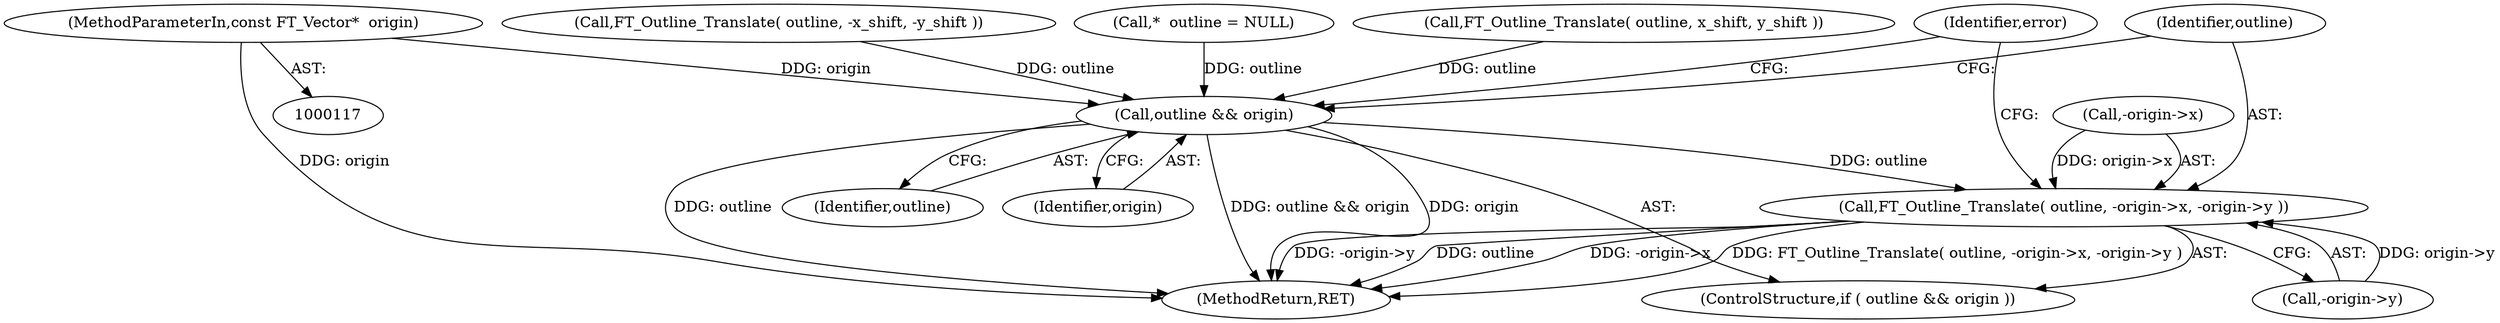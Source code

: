 digraph "0_savannah_6305b869d86ff415a33576df6d43729673c66eee_0@pointer" {
"1000121" [label="(MethodParameterIn,const FT_Vector*  origin)"];
"1000638" [label="(Call,outline && origin)"];
"1000641" [label="(Call,FT_Outline_Translate( outline, -origin->x, -origin->y ))"];
"1000653" [label="(MethodReturn,RET)"];
"1000637" [label="(ControlStructure,if ( outline && origin ))"];
"1000639" [label="(Identifier,outline)"];
"1000126" [label="(Call,*  outline = NULL)"];
"1000641" [label="(Call,FT_Outline_Translate( outline, -origin->x, -origin->y ))"];
"1000642" [label="(Identifier,outline)"];
"1000121" [label="(MethodParameterIn,const FT_Vector*  origin)"];
"1000600" [label="(Call,FT_Outline_Translate( outline, x_shift, y_shift ))"];
"1000638" [label="(Call,outline && origin)"];
"1000643" [label="(Call,-origin->x)"];
"1000647" [label="(Call,-origin->y)"];
"1000640" [label="(Identifier,origin)"];
"1000445" [label="(Call,FT_Outline_Translate( outline, -x_shift, -y_shift ))"];
"1000652" [label="(Identifier,error)"];
"1000121" -> "1000117"  [label="AST: "];
"1000121" -> "1000653"  [label="DDG: origin"];
"1000121" -> "1000638"  [label="DDG: origin"];
"1000638" -> "1000637"  [label="AST: "];
"1000638" -> "1000639"  [label="CFG: "];
"1000638" -> "1000640"  [label="CFG: "];
"1000639" -> "1000638"  [label="AST: "];
"1000640" -> "1000638"  [label="AST: "];
"1000642" -> "1000638"  [label="CFG: "];
"1000652" -> "1000638"  [label="CFG: "];
"1000638" -> "1000653"  [label="DDG: outline && origin"];
"1000638" -> "1000653"  [label="DDG: outline"];
"1000638" -> "1000653"  [label="DDG: origin"];
"1000445" -> "1000638"  [label="DDG: outline"];
"1000126" -> "1000638"  [label="DDG: outline"];
"1000600" -> "1000638"  [label="DDG: outline"];
"1000638" -> "1000641"  [label="DDG: outline"];
"1000641" -> "1000637"  [label="AST: "];
"1000641" -> "1000647"  [label="CFG: "];
"1000642" -> "1000641"  [label="AST: "];
"1000643" -> "1000641"  [label="AST: "];
"1000647" -> "1000641"  [label="AST: "];
"1000652" -> "1000641"  [label="CFG: "];
"1000641" -> "1000653"  [label="DDG: -origin->x"];
"1000641" -> "1000653"  [label="DDG: FT_Outline_Translate( outline, -origin->x, -origin->y )"];
"1000641" -> "1000653"  [label="DDG: -origin->y"];
"1000641" -> "1000653"  [label="DDG: outline"];
"1000643" -> "1000641"  [label="DDG: origin->x"];
"1000647" -> "1000641"  [label="DDG: origin->y"];
}
